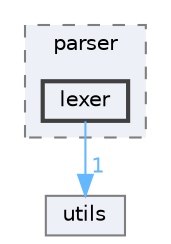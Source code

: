 digraph "src/parser/lexer"
{
 // LATEX_PDF_SIZE
  bgcolor="transparent";
  edge [fontname=Helvetica,fontsize=10,labelfontname=Helvetica,labelfontsize=10];
  node [fontname=Helvetica,fontsize=10,shape=box,height=0.2,width=0.4];
  compound=true
  subgraph clusterdir_6cd8491d143eb218b70983dbdb3c58bc {
    graph [ bgcolor="#edf0f7", pencolor="grey50", label="parser", fontname=Helvetica,fontsize=10 style="filled,dashed", URL="dir_6cd8491d143eb218b70983dbdb3c58bc.html",tooltip=""]
  dir_7a43006265ec3b3dc577f500dd09a803 [label="lexer", fillcolor="#edf0f7", color="grey25", style="filled,bold", URL="dir_7a43006265ec3b3dc577f500dd09a803.html",tooltip=""];
  }
  dir_313caf1132e152dd9b58bea13a4052ca [label="utils", fillcolor="#edf0f7", color="grey50", style="filled", URL="dir_313caf1132e152dd9b58bea13a4052ca.html",tooltip=""];
  dir_7a43006265ec3b3dc577f500dd09a803->dir_313caf1132e152dd9b58bea13a4052ca [headlabel="1", labeldistance=1.5 headhref="dir_000003_000007.html" href="dir_000003_000007.html" color="steelblue1" fontcolor="steelblue1"];
}
